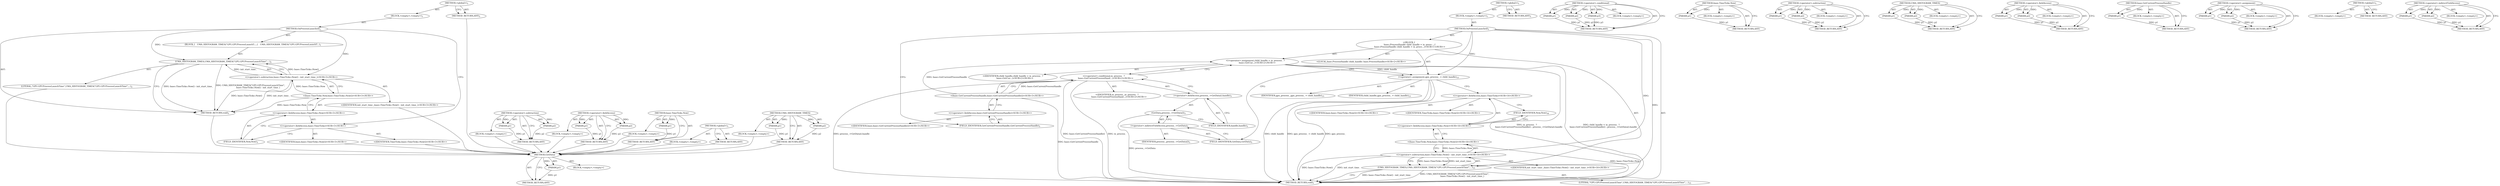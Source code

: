 digraph "&lt;global&gt;" {
vulnerable_81 [label=<(METHOD,GetData)>];
vulnerable_82 [label=<(PARAM,p1)>];
vulnerable_83 [label=<(BLOCK,&lt;empty&gt;,&lt;empty&gt;)>];
vulnerable_84 [label=<(METHOD_RETURN,ANY)>];
vulnerable_6 [label=<(METHOD,&lt;global&gt;)<SUB>1</SUB>>];
vulnerable_7 [label=<(BLOCK,&lt;empty&gt;,&lt;empty&gt;)<SUB>1</SUB>>];
vulnerable_8 [label=<(METHOD,OnProcessLaunched)<SUB>1</SUB>>];
vulnerable_9 [label="<(BLOCK,{
  base::ProcessHandle child_handle = in_proce...,{
  base::ProcessHandle child_handle = in_proce...)<SUB>1</SUB>>"];
vulnerable_10 [label="<(LOCAL,base.ProcessHandle child_handle: base.ProcessHandle)<SUB>2</SUB>>"];
vulnerable_11 [label="<(&lt;operator&gt;.assignment,child_handle = in_process_ ?
      base::GetCur...)<SUB>2</SUB>>"];
vulnerable_12 [label="<(IDENTIFIER,child_handle,child_handle = in_process_ ?
      base::GetCur...)<SUB>2</SUB>>"];
vulnerable_13 [label="<(&lt;operator&gt;.conditional,in_process_ ?
      base::GetCurrentProcessHand...)<SUB>2</SUB>>"];
vulnerable_14 [label="<(IDENTIFIER,in_process_,in_process_ ?
      base::GetCurrentProcessHand...)<SUB>2</SUB>>"];
vulnerable_15 [label="<(base.GetCurrentProcessHandle,base::GetCurrentProcessHandle())<SUB>3</SUB>>"];
vulnerable_16 [label="<(&lt;operator&gt;.fieldAccess,base::GetCurrentProcessHandle)<SUB>3</SUB>>"];
vulnerable_17 [label="<(IDENTIFIER,base,base::GetCurrentProcessHandle())<SUB>3</SUB>>"];
vulnerable_18 [label=<(FIELD_IDENTIFIER,GetCurrentProcessHandle,GetCurrentProcessHandle)<SUB>3</SUB>>];
vulnerable_19 [label=<(&lt;operator&gt;.fieldAccess,process_-&gt;GetData().handle)<SUB>3</SUB>>];
vulnerable_20 [label=<(GetData,process_-&gt;GetData())<SUB>3</SUB>>];
vulnerable_21 [label=<(&lt;operator&gt;.indirectFieldAccess,process_-&gt;GetData)<SUB>3</SUB>>];
vulnerable_22 [label=<(IDENTIFIER,process_,process_-&gt;GetData())<SUB>3</SUB>>];
vulnerable_23 [label=<(FIELD_IDENTIFIER,GetData,GetData)<SUB>3</SUB>>];
vulnerable_24 [label=<(FIELD_IDENTIFIER,handle,handle)<SUB>3</SUB>>];
vulnerable_25 [label=<(&lt;operator&gt;.assignment,gpu_process_ = child_handle)<SUB>13</SUB>>];
vulnerable_26 [label=<(IDENTIFIER,gpu_process_,gpu_process_ = child_handle)<SUB>13</SUB>>];
vulnerable_27 [label=<(IDENTIFIER,child_handle,gpu_process_ = child_handle)<SUB>13</SUB>>];
vulnerable_28 [label=<(UMA_HISTOGRAM_TIMES,UMA_HISTOGRAM_TIMES(&quot;GPU.GPUProcessLaunchTime&quot;,...)<SUB>15</SUB>>];
vulnerable_29 [label=<(LITERAL,&quot;GPU.GPUProcessLaunchTime&quot;,UMA_HISTOGRAM_TIMES(&quot;GPU.GPUProcessLaunchTime&quot;,...)<SUB>15</SUB>>];
vulnerable_30 [label="<(&lt;operator&gt;.subtraction,base::TimeTicks::Now() - init_start_time_)<SUB>16</SUB>>"];
vulnerable_31 [label="<(base.TimeTicks.Now,base::TimeTicks::Now())<SUB>16</SUB>>"];
vulnerable_32 [label="<(&lt;operator&gt;.fieldAccess,base::TimeTicks::Now)<SUB>16</SUB>>"];
vulnerable_33 [label="<(&lt;operator&gt;.fieldAccess,base::TimeTicks)<SUB>16</SUB>>"];
vulnerable_34 [label="<(IDENTIFIER,base,base::TimeTicks::Now())<SUB>16</SUB>>"];
vulnerable_35 [label="<(IDENTIFIER,TimeTicks,base::TimeTicks::Now())<SUB>16</SUB>>"];
vulnerable_36 [label=<(FIELD_IDENTIFIER,Now,Now)<SUB>16</SUB>>];
vulnerable_37 [label="<(IDENTIFIER,init_start_time_,base::TimeTicks::Now() - init_start_time_)<SUB>16</SUB>>"];
vulnerable_38 [label=<(METHOD_RETURN,void)<SUB>1</SUB>>];
vulnerable_40 [label=<(METHOD_RETURN,ANY)<SUB>1</SUB>>];
vulnerable_66 [label=<(METHOD,&lt;operator&gt;.conditional)>];
vulnerable_67 [label=<(PARAM,p1)>];
vulnerable_68 [label=<(PARAM,p2)>];
vulnerable_69 [label=<(PARAM,p3)>];
vulnerable_70 [label=<(BLOCK,&lt;empty&gt;,&lt;empty&gt;)>];
vulnerable_71 [label=<(METHOD_RETURN,ANY)>];
vulnerable_100 [label=<(METHOD,base.TimeTicks.Now)>];
vulnerable_101 [label=<(PARAM,p1)>];
vulnerable_102 [label=<(BLOCK,&lt;empty&gt;,&lt;empty&gt;)>];
vulnerable_103 [label=<(METHOD_RETURN,ANY)>];
vulnerable_95 [label=<(METHOD,&lt;operator&gt;.subtraction)>];
vulnerable_96 [label=<(PARAM,p1)>];
vulnerable_97 [label=<(PARAM,p2)>];
vulnerable_98 [label=<(BLOCK,&lt;empty&gt;,&lt;empty&gt;)>];
vulnerable_99 [label=<(METHOD_RETURN,ANY)>];
vulnerable_90 [label=<(METHOD,UMA_HISTOGRAM_TIMES)>];
vulnerable_91 [label=<(PARAM,p1)>];
vulnerable_92 [label=<(PARAM,p2)>];
vulnerable_93 [label=<(BLOCK,&lt;empty&gt;,&lt;empty&gt;)>];
vulnerable_94 [label=<(METHOD_RETURN,ANY)>];
vulnerable_76 [label=<(METHOD,&lt;operator&gt;.fieldAccess)>];
vulnerable_77 [label=<(PARAM,p1)>];
vulnerable_78 [label=<(PARAM,p2)>];
vulnerable_79 [label=<(BLOCK,&lt;empty&gt;,&lt;empty&gt;)>];
vulnerable_80 [label=<(METHOD_RETURN,ANY)>];
vulnerable_72 [label=<(METHOD,base.GetCurrentProcessHandle)>];
vulnerable_73 [label=<(PARAM,p1)>];
vulnerable_74 [label=<(BLOCK,&lt;empty&gt;,&lt;empty&gt;)>];
vulnerable_75 [label=<(METHOD_RETURN,ANY)>];
vulnerable_61 [label=<(METHOD,&lt;operator&gt;.assignment)>];
vulnerable_62 [label=<(PARAM,p1)>];
vulnerable_63 [label=<(PARAM,p2)>];
vulnerable_64 [label=<(BLOCK,&lt;empty&gt;,&lt;empty&gt;)>];
vulnerable_65 [label=<(METHOD_RETURN,ANY)>];
vulnerable_55 [label=<(METHOD,&lt;global&gt;)<SUB>1</SUB>>];
vulnerable_56 [label=<(BLOCK,&lt;empty&gt;,&lt;empty&gt;)>];
vulnerable_57 [label=<(METHOD_RETURN,ANY)>];
vulnerable_85 [label=<(METHOD,&lt;operator&gt;.indirectFieldAccess)>];
vulnerable_86 [label=<(PARAM,p1)>];
vulnerable_87 [label=<(PARAM,p2)>];
vulnerable_88 [label=<(BLOCK,&lt;empty&gt;,&lt;empty&gt;)>];
vulnerable_89 [label=<(METHOD_RETURN,ANY)>];
fixed_6 [label=<(METHOD,&lt;global&gt;)<SUB>1</SUB>>];
fixed_7 [label=<(BLOCK,&lt;empty&gt;,&lt;empty&gt;)<SUB>1</SUB>>];
fixed_8 [label=<(METHOD,OnProcessLaunched)<SUB>1</SUB>>];
fixed_9 [label=<(BLOCK,{
   UMA_HISTOGRAM_TIMES(&quot;GPU.GPUProcessLaunchT...,{
   UMA_HISTOGRAM_TIMES(&quot;GPU.GPUProcessLaunchT...)<SUB>1</SUB>>];
fixed_10 [label=<(UMA_HISTOGRAM_TIMES,UMA_HISTOGRAM_TIMES(&quot;GPU.GPUProcessLaunchTime&quot;,...)<SUB>2</SUB>>];
fixed_11 [label=<(LITERAL,&quot;GPU.GPUProcessLaunchTime&quot;,UMA_HISTOGRAM_TIMES(&quot;GPU.GPUProcessLaunchTime&quot;,...)<SUB>2</SUB>>];
fixed_12 [label="<(&lt;operator&gt;.subtraction,base::TimeTicks::Now() - init_start_time_)<SUB>3</SUB>>"];
fixed_13 [label="<(base.TimeTicks.Now,base::TimeTicks::Now())<SUB>3</SUB>>"];
fixed_14 [label="<(&lt;operator&gt;.fieldAccess,base::TimeTicks::Now)<SUB>3</SUB>>"];
fixed_15 [label="<(&lt;operator&gt;.fieldAccess,base::TimeTicks)<SUB>3</SUB>>"];
fixed_16 [label="<(IDENTIFIER,base,base::TimeTicks::Now())<SUB>3</SUB>>"];
fixed_17 [label="<(IDENTIFIER,TimeTicks,base::TimeTicks::Now())<SUB>3</SUB>>"];
fixed_18 [label=<(FIELD_IDENTIFIER,Now,Now)<SUB>3</SUB>>];
fixed_19 [label="<(IDENTIFIER,init_start_time_,base::TimeTicks::Now() - init_start_time_)<SUB>3</SUB>>"];
fixed_20 [label=<(METHOD_RETURN,void)<SUB>1</SUB>>];
fixed_22 [label=<(METHOD_RETURN,ANY)<SUB>1</SUB>>];
fixed_46 [label=<(METHOD,&lt;operator&gt;.subtraction)>];
fixed_47 [label=<(PARAM,p1)>];
fixed_48 [label=<(PARAM,p2)>];
fixed_49 [label=<(BLOCK,&lt;empty&gt;,&lt;empty&gt;)>];
fixed_50 [label=<(METHOD_RETURN,ANY)>];
fixed_55 [label=<(METHOD,&lt;operator&gt;.fieldAccess)>];
fixed_56 [label=<(PARAM,p1)>];
fixed_57 [label=<(PARAM,p2)>];
fixed_58 [label=<(BLOCK,&lt;empty&gt;,&lt;empty&gt;)>];
fixed_59 [label=<(METHOD_RETURN,ANY)>];
fixed_51 [label=<(METHOD,base.TimeTicks.Now)>];
fixed_52 [label=<(PARAM,p1)>];
fixed_53 [label=<(BLOCK,&lt;empty&gt;,&lt;empty&gt;)>];
fixed_54 [label=<(METHOD_RETURN,ANY)>];
fixed_41 [label=<(METHOD,UMA_HISTOGRAM_TIMES)>];
fixed_42 [label=<(PARAM,p1)>];
fixed_43 [label=<(PARAM,p2)>];
fixed_44 [label=<(BLOCK,&lt;empty&gt;,&lt;empty&gt;)>];
fixed_45 [label=<(METHOD_RETURN,ANY)>];
fixed_35 [label=<(METHOD,&lt;global&gt;)<SUB>1</SUB>>];
fixed_36 [label=<(BLOCK,&lt;empty&gt;,&lt;empty&gt;)>];
fixed_37 [label=<(METHOD_RETURN,ANY)>];
vulnerable_81 -> vulnerable_82  [key=0, label="AST: "];
vulnerable_81 -> vulnerable_82  [key=1, label="DDG: "];
vulnerable_81 -> vulnerable_83  [key=0, label="AST: "];
vulnerable_81 -> vulnerable_84  [key=0, label="AST: "];
vulnerable_81 -> vulnerable_84  [key=1, label="CFG: "];
vulnerable_82 -> vulnerable_84  [key=0, label="DDG: p1"];
vulnerable_6 -> vulnerable_7  [key=0, label="AST: "];
vulnerable_6 -> vulnerable_40  [key=0, label="AST: "];
vulnerable_6 -> vulnerable_40  [key=1, label="CFG: "];
vulnerable_7 -> vulnerable_8  [key=0, label="AST: "];
vulnerable_8 -> vulnerable_9  [key=0, label="AST: "];
vulnerable_8 -> vulnerable_38  [key=0, label="AST: "];
vulnerable_8 -> vulnerable_18  [key=0, label="CFG: "];
vulnerable_8 -> vulnerable_23  [key=0, label="CFG: "];
vulnerable_8 -> vulnerable_25  [key=0, label="DDG: "];
vulnerable_8 -> vulnerable_28  [key=0, label="DDG: "];
vulnerable_8 -> vulnerable_30  [key=0, label="DDG: "];
vulnerable_9 -> vulnerable_10  [key=0, label="AST: "];
vulnerable_9 -> vulnerable_11  [key=0, label="AST: "];
vulnerable_9 -> vulnerable_25  [key=0, label="AST: "];
vulnerable_9 -> vulnerable_28  [key=0, label="AST: "];
vulnerable_11 -> vulnerable_12  [key=0, label="AST: "];
vulnerable_11 -> vulnerable_13  [key=0, label="AST: "];
vulnerable_11 -> vulnerable_25  [key=0, label="CFG: "];
vulnerable_11 -> vulnerable_25  [key=1, label="DDG: child_handle"];
vulnerable_11 -> vulnerable_38  [key=0, label="DDG: in_process_ ?
      base::GetCurrentProcessHandle() : process_-&gt;GetData().handle"];
vulnerable_11 -> vulnerable_38  [key=1, label="DDG: child_handle = in_process_ ?
      base::GetCurrentProcessHandle() : process_-&gt;GetData().handle"];
vulnerable_13 -> vulnerable_14  [key=0, label="AST: "];
vulnerable_13 -> vulnerable_15  [key=0, label="AST: "];
vulnerable_13 -> vulnerable_19  [key=0, label="AST: "];
vulnerable_13 -> vulnerable_11  [key=0, label="CFG: "];
vulnerable_13 -> vulnerable_38  [key=0, label="DDG: process_-&gt;GetData().handle"];
vulnerable_13 -> vulnerable_38  [key=1, label="DDG: base::GetCurrentProcessHandle()"];
vulnerable_13 -> vulnerable_38  [key=2, label="DDG: in_process_"];
vulnerable_15 -> vulnerable_16  [key=0, label="AST: "];
vulnerable_15 -> vulnerable_13  [key=0, label="CFG: "];
vulnerable_15 -> vulnerable_13  [key=1, label="DDG: base::GetCurrentProcessHandle"];
vulnerable_15 -> vulnerable_38  [key=0, label="DDG: base::GetCurrentProcessHandle"];
vulnerable_15 -> vulnerable_11  [key=0, label="DDG: base::GetCurrentProcessHandle"];
vulnerable_16 -> vulnerable_17  [key=0, label="AST: "];
vulnerable_16 -> vulnerable_18  [key=0, label="AST: "];
vulnerable_16 -> vulnerable_15  [key=0, label="CFG: "];
vulnerable_18 -> vulnerable_16  [key=0, label="CFG: "];
vulnerable_19 -> vulnerable_20  [key=0, label="AST: "];
vulnerable_19 -> vulnerable_24  [key=0, label="AST: "];
vulnerable_19 -> vulnerable_13  [key=0, label="CFG: "];
vulnerable_20 -> vulnerable_21  [key=0, label="AST: "];
vulnerable_20 -> vulnerable_24  [key=0, label="CFG: "];
vulnerable_20 -> vulnerable_38  [key=0, label="DDG: process_-&gt;GetData"];
vulnerable_21 -> vulnerable_22  [key=0, label="AST: "];
vulnerable_21 -> vulnerable_23  [key=0, label="AST: "];
vulnerable_21 -> vulnerable_20  [key=0, label="CFG: "];
vulnerable_23 -> vulnerable_21  [key=0, label="CFG: "];
vulnerable_24 -> vulnerable_19  [key=0, label="CFG: "];
vulnerable_25 -> vulnerable_26  [key=0, label="AST: "];
vulnerable_25 -> vulnerable_27  [key=0, label="AST: "];
vulnerable_25 -> vulnerable_33  [key=0, label="CFG: "];
vulnerable_25 -> vulnerable_38  [key=0, label="DDG: child_handle"];
vulnerable_25 -> vulnerable_38  [key=1, label="DDG: gpu_process_ = child_handle"];
vulnerable_25 -> vulnerable_38  [key=2, label="DDG: gpu_process_"];
vulnerable_28 -> vulnerable_29  [key=0, label="AST: "];
vulnerable_28 -> vulnerable_30  [key=0, label="AST: "];
vulnerable_28 -> vulnerable_38  [key=0, label="CFG: "];
vulnerable_28 -> vulnerable_38  [key=1, label="DDG: base::TimeTicks::Now() - init_start_time_"];
vulnerable_28 -> vulnerable_38  [key=2, label="DDG: UMA_HISTOGRAM_TIMES(&quot;GPU.GPUProcessLaunchTime&quot;,
                       base::TimeTicks::Now() - init_start_time_)"];
vulnerable_30 -> vulnerable_31  [key=0, label="AST: "];
vulnerable_30 -> vulnerable_37  [key=0, label="AST: "];
vulnerable_30 -> vulnerable_28  [key=0, label="CFG: "];
vulnerable_30 -> vulnerable_28  [key=1, label="DDG: base::TimeTicks::Now()"];
vulnerable_30 -> vulnerable_28  [key=2, label="DDG: init_start_time_"];
vulnerable_30 -> vulnerable_38  [key=0, label="DDG: base::TimeTicks::Now()"];
vulnerable_30 -> vulnerable_38  [key=1, label="DDG: init_start_time_"];
vulnerable_31 -> vulnerable_32  [key=0, label="AST: "];
vulnerable_31 -> vulnerable_30  [key=0, label="CFG: "];
vulnerable_31 -> vulnerable_30  [key=1, label="DDG: base::TimeTicks::Now"];
vulnerable_31 -> vulnerable_38  [key=0, label="DDG: base::TimeTicks::Now"];
vulnerable_32 -> vulnerable_33  [key=0, label="AST: "];
vulnerable_32 -> vulnerable_36  [key=0, label="AST: "];
vulnerable_32 -> vulnerable_31  [key=0, label="CFG: "];
vulnerable_33 -> vulnerable_34  [key=0, label="AST: "];
vulnerable_33 -> vulnerable_35  [key=0, label="AST: "];
vulnerable_33 -> vulnerable_36  [key=0, label="CFG: "];
vulnerable_36 -> vulnerable_32  [key=0, label="CFG: "];
vulnerable_66 -> vulnerable_67  [key=0, label="AST: "];
vulnerable_66 -> vulnerable_67  [key=1, label="DDG: "];
vulnerable_66 -> vulnerable_70  [key=0, label="AST: "];
vulnerable_66 -> vulnerable_68  [key=0, label="AST: "];
vulnerable_66 -> vulnerable_68  [key=1, label="DDG: "];
vulnerable_66 -> vulnerable_71  [key=0, label="AST: "];
vulnerable_66 -> vulnerable_71  [key=1, label="CFG: "];
vulnerable_66 -> vulnerable_69  [key=0, label="AST: "];
vulnerable_66 -> vulnerable_69  [key=1, label="DDG: "];
vulnerable_67 -> vulnerable_71  [key=0, label="DDG: p1"];
vulnerable_68 -> vulnerable_71  [key=0, label="DDG: p2"];
vulnerable_69 -> vulnerable_71  [key=0, label="DDG: p3"];
vulnerable_100 -> vulnerable_101  [key=0, label="AST: "];
vulnerable_100 -> vulnerable_101  [key=1, label="DDG: "];
vulnerable_100 -> vulnerable_102  [key=0, label="AST: "];
vulnerable_100 -> vulnerable_103  [key=0, label="AST: "];
vulnerable_100 -> vulnerable_103  [key=1, label="CFG: "];
vulnerable_101 -> vulnerable_103  [key=0, label="DDG: p1"];
vulnerable_95 -> vulnerable_96  [key=0, label="AST: "];
vulnerable_95 -> vulnerable_96  [key=1, label="DDG: "];
vulnerable_95 -> vulnerable_98  [key=0, label="AST: "];
vulnerable_95 -> vulnerable_97  [key=0, label="AST: "];
vulnerable_95 -> vulnerable_97  [key=1, label="DDG: "];
vulnerable_95 -> vulnerable_99  [key=0, label="AST: "];
vulnerable_95 -> vulnerable_99  [key=1, label="CFG: "];
vulnerable_96 -> vulnerable_99  [key=0, label="DDG: p1"];
vulnerable_97 -> vulnerable_99  [key=0, label="DDG: p2"];
vulnerable_90 -> vulnerable_91  [key=0, label="AST: "];
vulnerable_90 -> vulnerable_91  [key=1, label="DDG: "];
vulnerable_90 -> vulnerable_93  [key=0, label="AST: "];
vulnerable_90 -> vulnerable_92  [key=0, label="AST: "];
vulnerable_90 -> vulnerable_92  [key=1, label="DDG: "];
vulnerable_90 -> vulnerable_94  [key=0, label="AST: "];
vulnerable_90 -> vulnerable_94  [key=1, label="CFG: "];
vulnerable_91 -> vulnerable_94  [key=0, label="DDG: p1"];
vulnerable_92 -> vulnerable_94  [key=0, label="DDG: p2"];
vulnerable_76 -> vulnerable_77  [key=0, label="AST: "];
vulnerable_76 -> vulnerable_77  [key=1, label="DDG: "];
vulnerable_76 -> vulnerable_79  [key=0, label="AST: "];
vulnerable_76 -> vulnerable_78  [key=0, label="AST: "];
vulnerable_76 -> vulnerable_78  [key=1, label="DDG: "];
vulnerable_76 -> vulnerable_80  [key=0, label="AST: "];
vulnerable_76 -> vulnerable_80  [key=1, label="CFG: "];
vulnerable_77 -> vulnerable_80  [key=0, label="DDG: p1"];
vulnerable_78 -> vulnerable_80  [key=0, label="DDG: p2"];
vulnerable_72 -> vulnerable_73  [key=0, label="AST: "];
vulnerable_72 -> vulnerable_73  [key=1, label="DDG: "];
vulnerable_72 -> vulnerable_74  [key=0, label="AST: "];
vulnerable_72 -> vulnerable_75  [key=0, label="AST: "];
vulnerable_72 -> vulnerable_75  [key=1, label="CFG: "];
vulnerable_73 -> vulnerable_75  [key=0, label="DDG: p1"];
vulnerable_61 -> vulnerable_62  [key=0, label="AST: "];
vulnerable_61 -> vulnerable_62  [key=1, label="DDG: "];
vulnerable_61 -> vulnerable_64  [key=0, label="AST: "];
vulnerable_61 -> vulnerable_63  [key=0, label="AST: "];
vulnerable_61 -> vulnerable_63  [key=1, label="DDG: "];
vulnerable_61 -> vulnerable_65  [key=0, label="AST: "];
vulnerable_61 -> vulnerable_65  [key=1, label="CFG: "];
vulnerable_62 -> vulnerable_65  [key=0, label="DDG: p1"];
vulnerable_63 -> vulnerable_65  [key=0, label="DDG: p2"];
vulnerable_55 -> vulnerable_56  [key=0, label="AST: "];
vulnerable_55 -> vulnerable_57  [key=0, label="AST: "];
vulnerable_55 -> vulnerable_57  [key=1, label="CFG: "];
vulnerable_85 -> vulnerable_86  [key=0, label="AST: "];
vulnerable_85 -> vulnerable_86  [key=1, label="DDG: "];
vulnerable_85 -> vulnerable_88  [key=0, label="AST: "];
vulnerable_85 -> vulnerable_87  [key=0, label="AST: "];
vulnerable_85 -> vulnerable_87  [key=1, label="DDG: "];
vulnerable_85 -> vulnerable_89  [key=0, label="AST: "];
vulnerable_85 -> vulnerable_89  [key=1, label="CFG: "];
vulnerable_86 -> vulnerable_89  [key=0, label="DDG: p1"];
vulnerable_87 -> vulnerable_89  [key=0, label="DDG: p2"];
fixed_6 -> fixed_7  [key=0, label="AST: "];
fixed_6 -> fixed_22  [key=0, label="AST: "];
fixed_6 -> fixed_22  [key=1, label="CFG: "];
fixed_7 -> fixed_8  [key=0, label="AST: "];
fixed_8 -> fixed_9  [key=0, label="AST: "];
fixed_8 -> fixed_20  [key=0, label="AST: "];
fixed_8 -> fixed_15  [key=0, label="CFG: "];
fixed_8 -> fixed_10  [key=0, label="DDG: "];
fixed_8 -> fixed_12  [key=0, label="DDG: "];
fixed_9 -> fixed_10  [key=0, label="AST: "];
fixed_10 -> fixed_11  [key=0, label="AST: "];
fixed_10 -> fixed_12  [key=0, label="AST: "];
fixed_10 -> fixed_20  [key=0, label="CFG: "];
fixed_10 -> fixed_20  [key=1, label="DDG: base::TimeTicks::Now() - init_start_time_"];
fixed_10 -> fixed_20  [key=2, label="DDG: UMA_HISTOGRAM_TIMES(&quot;GPU.GPUProcessLaunchTime&quot;,
                       base::TimeTicks::Now() - init_start_time_)"];
fixed_11 -> vulnerable_81  [key=0];
fixed_12 -> fixed_13  [key=0, label="AST: "];
fixed_12 -> fixed_19  [key=0, label="AST: "];
fixed_12 -> fixed_10  [key=0, label="CFG: "];
fixed_12 -> fixed_10  [key=1, label="DDG: base::TimeTicks::Now()"];
fixed_12 -> fixed_10  [key=2, label="DDG: init_start_time_"];
fixed_12 -> fixed_20  [key=0, label="DDG: base::TimeTicks::Now()"];
fixed_12 -> fixed_20  [key=1, label="DDG: init_start_time_"];
fixed_13 -> fixed_14  [key=0, label="AST: "];
fixed_13 -> fixed_12  [key=0, label="CFG: "];
fixed_13 -> fixed_12  [key=1, label="DDG: base::TimeTicks::Now"];
fixed_13 -> fixed_20  [key=0, label="DDG: base::TimeTicks::Now"];
fixed_14 -> fixed_15  [key=0, label="AST: "];
fixed_14 -> fixed_18  [key=0, label="AST: "];
fixed_14 -> fixed_13  [key=0, label="CFG: "];
fixed_15 -> fixed_16  [key=0, label="AST: "];
fixed_15 -> fixed_17  [key=0, label="AST: "];
fixed_15 -> fixed_18  [key=0, label="CFG: "];
fixed_16 -> vulnerable_81  [key=0];
fixed_17 -> vulnerable_81  [key=0];
fixed_18 -> fixed_14  [key=0, label="CFG: "];
fixed_19 -> vulnerable_81  [key=0];
fixed_20 -> vulnerable_81  [key=0];
fixed_22 -> vulnerable_81  [key=0];
fixed_46 -> fixed_47  [key=0, label="AST: "];
fixed_46 -> fixed_47  [key=1, label="DDG: "];
fixed_46 -> fixed_49  [key=0, label="AST: "];
fixed_46 -> fixed_48  [key=0, label="AST: "];
fixed_46 -> fixed_48  [key=1, label="DDG: "];
fixed_46 -> fixed_50  [key=0, label="AST: "];
fixed_46 -> fixed_50  [key=1, label="CFG: "];
fixed_47 -> fixed_50  [key=0, label="DDG: p1"];
fixed_48 -> fixed_50  [key=0, label="DDG: p2"];
fixed_49 -> vulnerable_81  [key=0];
fixed_50 -> vulnerable_81  [key=0];
fixed_55 -> fixed_56  [key=0, label="AST: "];
fixed_55 -> fixed_56  [key=1, label="DDG: "];
fixed_55 -> fixed_58  [key=0, label="AST: "];
fixed_55 -> fixed_57  [key=0, label="AST: "];
fixed_55 -> fixed_57  [key=1, label="DDG: "];
fixed_55 -> fixed_59  [key=0, label="AST: "];
fixed_55 -> fixed_59  [key=1, label="CFG: "];
fixed_56 -> fixed_59  [key=0, label="DDG: p1"];
fixed_57 -> fixed_59  [key=0, label="DDG: p2"];
fixed_58 -> vulnerable_81  [key=0];
fixed_59 -> vulnerable_81  [key=0];
fixed_51 -> fixed_52  [key=0, label="AST: "];
fixed_51 -> fixed_52  [key=1, label="DDG: "];
fixed_51 -> fixed_53  [key=0, label="AST: "];
fixed_51 -> fixed_54  [key=0, label="AST: "];
fixed_51 -> fixed_54  [key=1, label="CFG: "];
fixed_52 -> fixed_54  [key=0, label="DDG: p1"];
fixed_53 -> vulnerable_81  [key=0];
fixed_54 -> vulnerable_81  [key=0];
fixed_41 -> fixed_42  [key=0, label="AST: "];
fixed_41 -> fixed_42  [key=1, label="DDG: "];
fixed_41 -> fixed_44  [key=0, label="AST: "];
fixed_41 -> fixed_43  [key=0, label="AST: "];
fixed_41 -> fixed_43  [key=1, label="DDG: "];
fixed_41 -> fixed_45  [key=0, label="AST: "];
fixed_41 -> fixed_45  [key=1, label="CFG: "];
fixed_42 -> fixed_45  [key=0, label="DDG: p1"];
fixed_43 -> fixed_45  [key=0, label="DDG: p2"];
fixed_44 -> vulnerable_81  [key=0];
fixed_45 -> vulnerable_81  [key=0];
fixed_35 -> fixed_36  [key=0, label="AST: "];
fixed_35 -> fixed_37  [key=0, label="AST: "];
fixed_35 -> fixed_37  [key=1, label="CFG: "];
fixed_36 -> vulnerable_81  [key=0];
fixed_37 -> vulnerable_81  [key=0];
}
